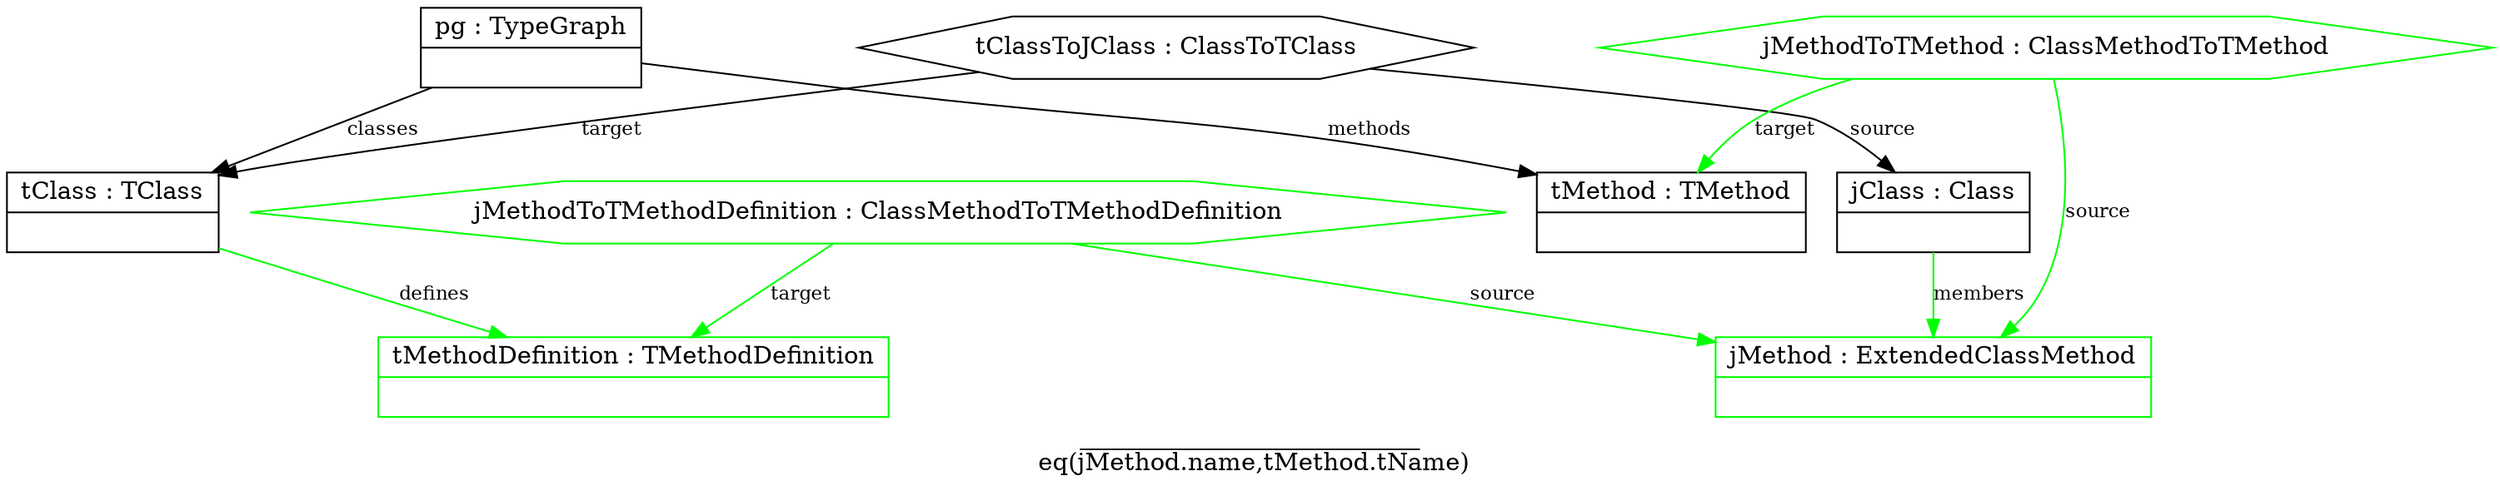 digraph "MethodNameExisting" {
	label="_____________________________\n eq(jMethod.name,tMethod.tName)";

	subgraph "Correspondence Domain" {
	          "tClassToJClass : ClassToTClass" [shape=hexagon, color=black];
	          "jMethodToTMethodDefinition : ClassMethodToTMethodDefinition" [shape=hexagon, color=green];
	          "jMethodToTMethod : ClassMethodToTMethod" [shape=hexagon, color=green];

	          "tClassToJClass : ClassToTClass" -> "tClass : TClass" [color=black, label="target", fontsize=11];
	          "jMethodToTMethodDefinition : ClassMethodToTMethodDefinition" -> "jMethod : ExtendedClassMethod" [color=green, label="source", fontsize=11];
	          "jMethodToTMethodDefinition : ClassMethodToTMethodDefinition" -> "tMethodDefinition : TMethodDefinition" [color=green, label="target", fontsize=11];
	          "tClassToJClass : ClassToTClass" -> "jClass : Class" [color=black, label="source", fontsize=11];
	          "jMethodToTMethod : ClassMethodToTMethod" -> "tMethod : TMethod" [color=green, label="target", fontsize=11];
	          "jMethodToTMethod : ClassMethodToTMethod" -> "jMethod : ExtendedClassMethod" [color=green, label="source", fontsize=11];
	}
	subgraph "Source Domain" {
	          "jMethod : ExtendedClassMethod" [shape=record, color=green, label="{jMethod : ExtendedClassMethod | }"];
	          "jClass : Class" [shape=record, color=black, label="{jClass : Class | }"];

	          "jClass : Class" -> "jMethod : ExtendedClassMethod" [color=green, label="members", fontsize=11];
	}
	subgraph "Target Domain" {
	          "tMethodDefinition : TMethodDefinition" [shape=record, color=green, label="{tMethodDefinition : TMethodDefinition | }"];
	          "tMethod : TMethod" [shape=record, color=black, label="{tMethod : TMethod | }"];
	          "tClass : TClass" [shape=record, color=black, label="{tClass : TClass | }"];
	          "pg : TypeGraph" [shape=record, color=black, label="{pg : TypeGraph | }"];

	          "tClass : TClass" -> "tMethodDefinition : TMethodDefinition" [color=green, label="defines", fontsize=11];
	          "pg : TypeGraph" -> "tClass : TClass" [color=black, label="classes", fontsize=11];
	          "pg : TypeGraph" -> "tMethod : TMethod" [color=black, label="methods", fontsize=11];
	}
}